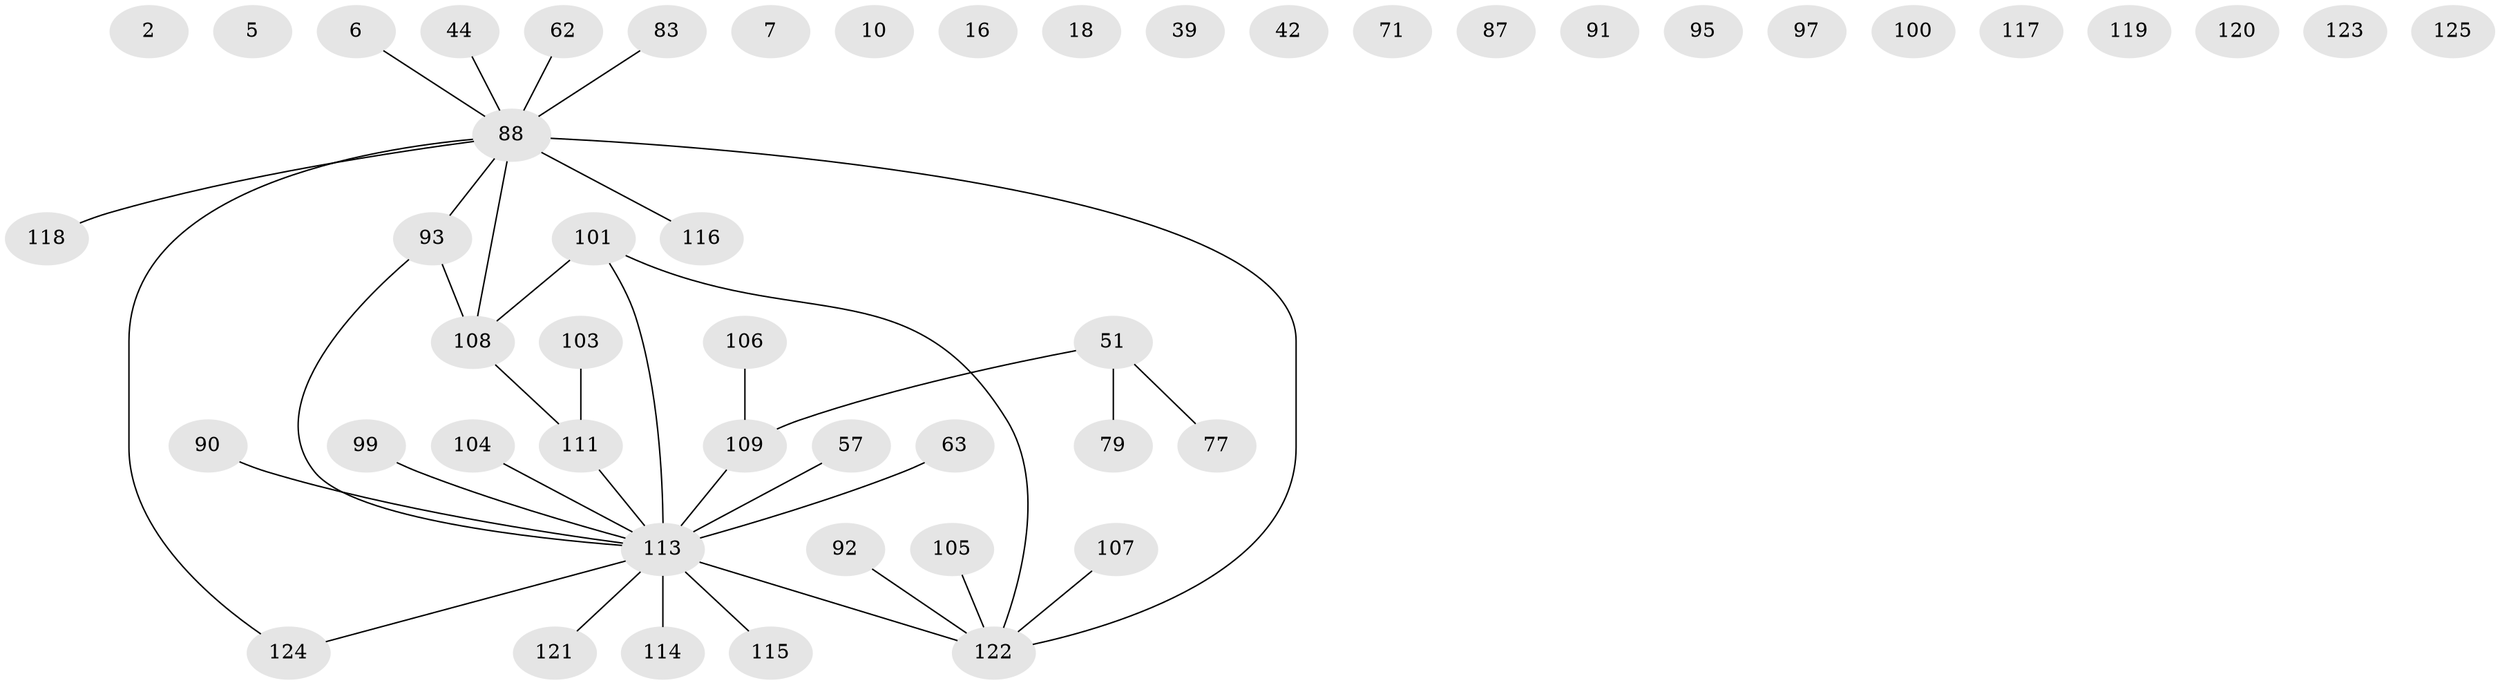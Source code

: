 // original degree distribution, {3: 0.136, 0: 0.12, 1: 0.28, 5: 0.04, 4: 0.104, 2: 0.304, 7: 0.008, 6: 0.008}
// Generated by graph-tools (version 1.1) at 2025/43/03/04/25 21:43:05]
// undirected, 50 vertices, 36 edges
graph export_dot {
graph [start="1"]
  node [color=gray90,style=filled];
  2;
  5;
  6;
  7;
  10;
  16;
  18;
  39;
  42;
  44;
  51 [super="+49"];
  57;
  62;
  63;
  71;
  77;
  79;
  83;
  87;
  88 [super="+21+26+41+76"];
  90 [super="+28"];
  91;
  92 [super="+48+67"];
  93 [super="+23+75+20+70"];
  95;
  97;
  99;
  100 [super="+86"];
  101 [super="+85+98"];
  103;
  104;
  105 [super="+60"];
  106 [super="+34"];
  107;
  108 [super="+55+69"];
  109;
  111 [super="+96"];
  113 [super="+53+56+84+112+80"];
  114;
  115;
  116;
  117 [super="+73"];
  118 [super="+102"];
  119 [super="+61"];
  120 [super="+3+29"];
  121;
  122 [super="+4+12+36+89+110"];
  123;
  124;
  125;
  6 -- 88;
  44 -- 88;
  51 -- 77;
  51 -- 109 [weight=2];
  51 -- 79;
  57 -- 113;
  62 -- 88;
  63 -- 113;
  83 -- 88;
  88 -- 124;
  88 -- 122 [weight=3];
  88 -- 116;
  88 -- 108 [weight=2];
  88 -- 93;
  88 -- 118;
  90 -- 113;
  92 -- 122;
  93 -- 108 [weight=2];
  93 -- 113;
  99 -- 113;
  101 -- 108 [weight=2];
  101 -- 122;
  101 -- 113;
  103 -- 111;
  104 -- 113;
  105 -- 122;
  106 -- 109 [weight=2];
  107 -- 122;
  108 -- 111 [weight=3];
  109 -- 113 [weight=3];
  111 -- 113 [weight=3];
  113 -- 121;
  113 -- 122 [weight=3];
  113 -- 114;
  113 -- 115;
  113 -- 124;
}
